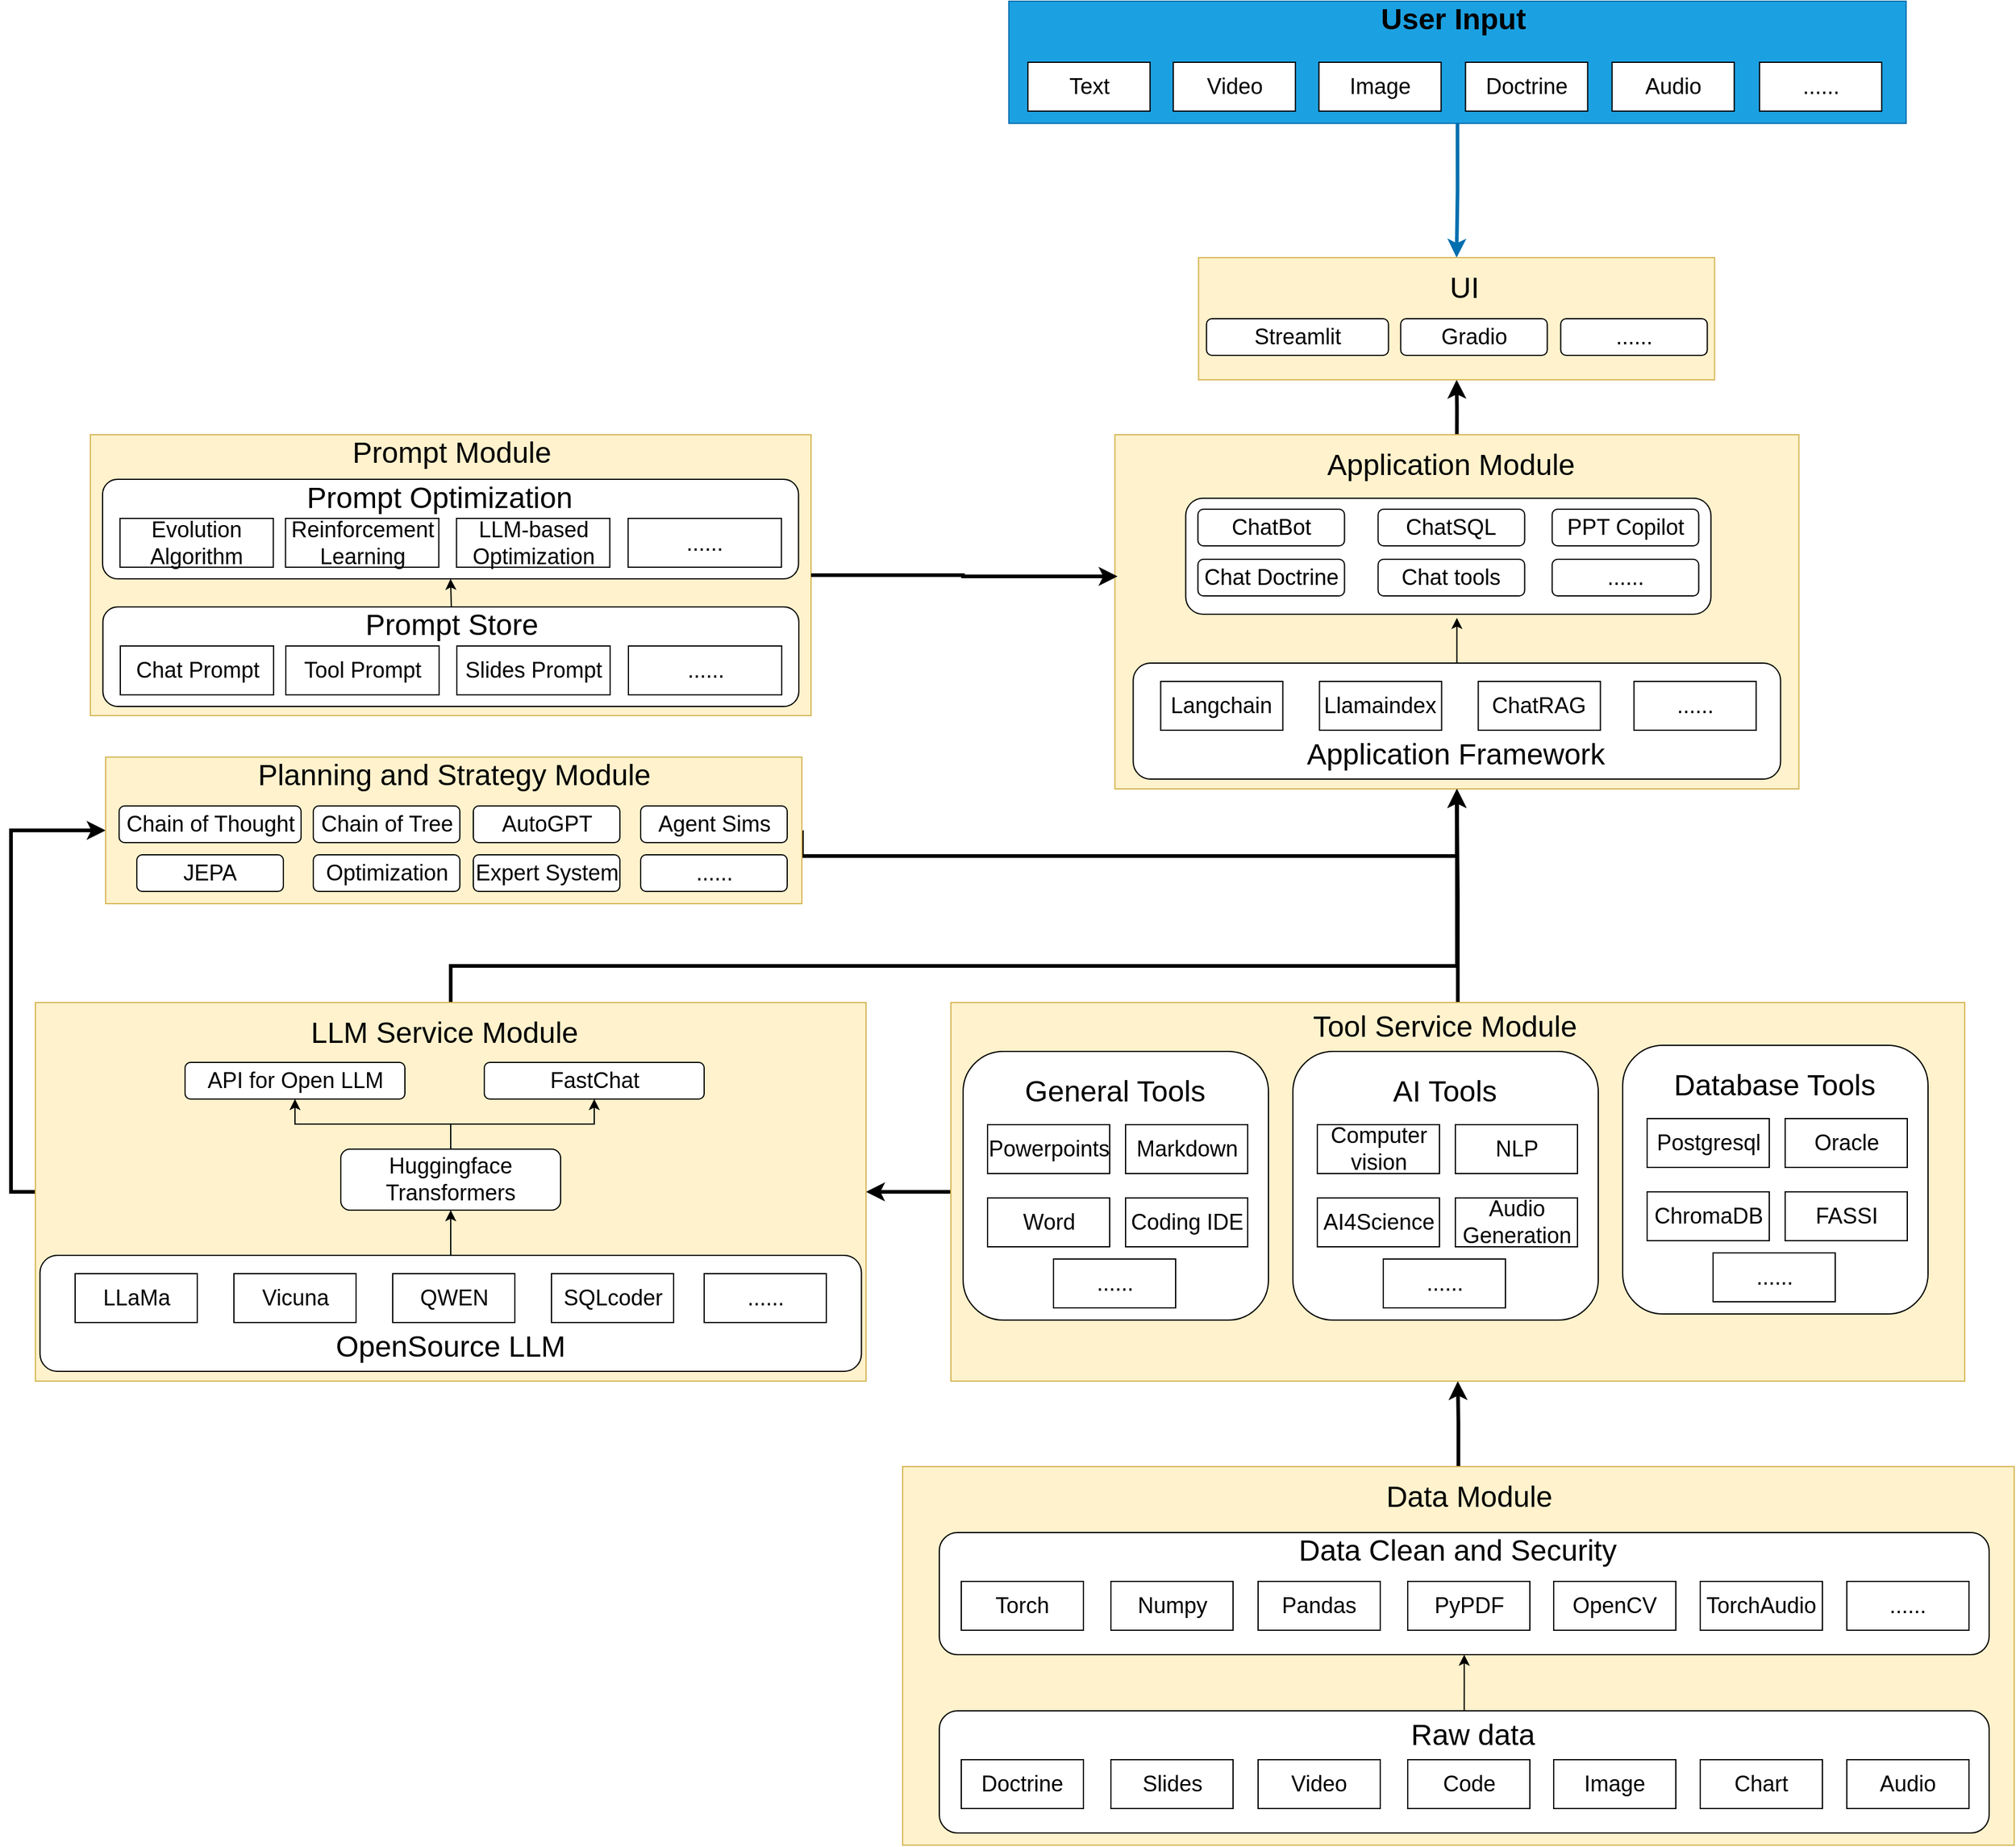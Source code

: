 <mxfile version="23.1.2" type="github">
  <diagram name="Page-1" id="74b105a0-9070-1c63-61bc-23e55f88626e">
    <mxGraphModel dx="1744" dy="2275" grid="1" gridSize="10" guides="1" tooltips="1" connect="1" arrows="1" fold="1" page="1" pageScale="1.5" pageWidth="1169" pageHeight="826" background="none" math="0" shadow="0">
      <root>
        <mxCell id="0" style=";html=1;" />
        <mxCell id="1" style=";html=1;" parent="0" />
        <mxCell id="dG5a5I4tYh5ZI3J57kfK-214" style="edgeStyle=orthogonalEdgeStyle;rounded=0;orthogonalLoop=1;jettySize=auto;html=1;exitX=0.5;exitY=1;exitDx=0;exitDy=0;entryX=0.5;entryY=0;entryDx=0;entryDy=0;strokeWidth=3;fillColor=#1ba1e2;strokeColor=#006EAF;" edge="1" parent="1" source="dG5a5I4tYh5ZI3J57kfK-210" target="dG5a5I4tYh5ZI3J57kfK-142">
          <mxGeometry relative="1" as="geometry" />
        </mxCell>
        <mxCell id="dG5a5I4tYh5ZI3J57kfK-210" value="" style="rounded=0;whiteSpace=wrap;html=1;fillColor=#1ba1e2;strokeColor=#006EAF;fontColor=#ffffff;" vertex="1" parent="1">
          <mxGeometry x="1286.94" y="-80" width="734.62" height="100" as="geometry" />
        </mxCell>
        <mxCell id="dG5a5I4tYh5ZI3J57kfK-162" value="" style="rounded=0;whiteSpace=wrap;html=1;fillColor=#fff2cc;strokeColor=#d6b656;" vertex="1" parent="1">
          <mxGeometry x="535.0" y="275" width="590" height="230" as="geometry" />
        </mxCell>
        <mxCell id="dG5a5I4tYh5ZI3J57kfK-176" value="" style="rounded=1;whiteSpace=wrap;html=1;" vertex="1" parent="1">
          <mxGeometry x="545.25" y="416" width="569.75" height="81.5" as="geometry" />
        </mxCell>
        <mxCell id="dG5a5I4tYh5ZI3J57kfK-103" style="edgeStyle=orthogonalEdgeStyle;rounded=0;orthogonalLoop=1;jettySize=auto;html=1;exitX=0.5;exitY=0;exitDx=0;exitDy=0;strokeWidth=3;" edge="1" parent="1" source="dG5a5I4tYh5ZI3J57kfK-68" target="dG5a5I4tYh5ZI3J57kfK-27">
          <mxGeometry relative="1" as="geometry" />
        </mxCell>
        <mxCell id="dG5a5I4tYh5ZI3J57kfK-68" value="" style="rounded=0;whiteSpace=wrap;html=1;fillColor=#fff2cc;strokeColor=#d6b656;" vertex="1" parent="1">
          <mxGeometry x="1200" y="1120" width="910" height="310" as="geometry" />
        </mxCell>
        <mxCell id="dG5a5I4tYh5ZI3J57kfK-102" style="edgeStyle=orthogonalEdgeStyle;rounded=0;orthogonalLoop=1;jettySize=auto;html=1;exitX=0.5;exitY=0;exitDx=0;exitDy=0;" edge="1" parent="1" source="dG5a5I4tYh5ZI3J57kfK-91" target="dG5a5I4tYh5ZI3J57kfK-93">
          <mxGeometry relative="1" as="geometry" />
        </mxCell>
        <mxCell id="dG5a5I4tYh5ZI3J57kfK-91" value="" style="rounded=1;whiteSpace=wrap;html=1;" vertex="1" parent="1">
          <mxGeometry x="1230" y="1320" width="859.5" height="100" as="geometry" />
        </mxCell>
        <mxCell id="dG5a5I4tYh5ZI3J57kfK-185" style="edgeStyle=orthogonalEdgeStyle;rounded=0;orthogonalLoop=1;jettySize=auto;html=1;exitX=0;exitY=0.5;exitDx=0;exitDy=0;entryX=1;entryY=0.5;entryDx=0;entryDy=0;strokeWidth=3;" edge="1" parent="1" source="dG5a5I4tYh5ZI3J57kfK-27" target="Xt9qdjApfpHrLMpdPrOk-26">
          <mxGeometry relative="1" as="geometry" />
        </mxCell>
        <mxCell id="dG5a5I4tYh5ZI3J57kfK-188" style="edgeStyle=orthogonalEdgeStyle;rounded=0;orthogonalLoop=1;jettySize=auto;html=1;exitX=0.5;exitY=0;exitDx=0;exitDy=0;entryX=0.5;entryY=1;entryDx=0;entryDy=0;strokeWidth=3;" edge="1" parent="1" source="dG5a5I4tYh5ZI3J57kfK-27" target="dG5a5I4tYh5ZI3J57kfK-1">
          <mxGeometry relative="1" as="geometry">
            <mxPoint x="828.621" y="590" as="targetPoint" />
          </mxGeometry>
        </mxCell>
        <mxCell id="dG5a5I4tYh5ZI3J57kfK-27" value="" style="rounded=0;whiteSpace=wrap;html=1;fillColor=#fff2cc;strokeColor=#d6b656;" vertex="1" parent="1">
          <mxGeometry x="1239.5" y="740" width="830" height="310" as="geometry" />
        </mxCell>
        <mxCell id="dG5a5I4tYh5ZI3J57kfK-51" value="" style="rounded=1;whiteSpace=wrap;html=1;" vertex="1" parent="1">
          <mxGeometry x="1249.5" y="780" width="250" height="220" as="geometry" />
        </mxCell>
        <mxCell id="dG5a5I4tYh5ZI3J57kfK-194" style="edgeStyle=orthogonalEdgeStyle;rounded=0;orthogonalLoop=1;jettySize=auto;html=1;exitX=0.5;exitY=0;exitDx=0;exitDy=0;strokeWidth=3;" edge="1" parent="1" source="dG5a5I4tYh5ZI3J57kfK-1" target="dG5a5I4tYh5ZI3J57kfK-142">
          <mxGeometry relative="1" as="geometry" />
        </mxCell>
        <mxCell id="dG5a5I4tYh5ZI3J57kfK-1" value="" style="rounded=0;whiteSpace=wrap;html=1;fillColor=#fff2cc;strokeColor=#d6b656;" vertex="1" parent="1">
          <mxGeometry x="1373.75" y="275" width="560" height="290" as="geometry" />
        </mxCell>
        <mxCell id="dG5a5I4tYh5ZI3J57kfK-22" value="" style="rounded=1;whiteSpace=wrap;html=1;" vertex="1" parent="1">
          <mxGeometry x="1431.75" y="327" width="430" height="95" as="geometry" />
        </mxCell>
        <mxCell id="dG5a5I4tYh5ZI3J57kfK-187" style="edgeStyle=orthogonalEdgeStyle;rounded=0;orthogonalLoop=1;jettySize=auto;html=1;exitX=0.5;exitY=0;exitDx=0;exitDy=0;entryX=0.5;entryY=1;entryDx=0;entryDy=0;strokeWidth=3;" edge="1" parent="1" source="Xt9qdjApfpHrLMpdPrOk-26" target="dG5a5I4tYh5ZI3J57kfK-1">
          <mxGeometry relative="1" as="geometry">
            <Array as="points">
              <mxPoint x="830" y="710" />
              <mxPoint x="1654" y="710" />
            </Array>
          </mxGeometry>
        </mxCell>
        <mxCell id="dG5a5I4tYh5ZI3J57kfK-192" style="edgeStyle=orthogonalEdgeStyle;rounded=0;orthogonalLoop=1;jettySize=auto;html=1;exitX=0;exitY=0.5;exitDx=0;exitDy=0;entryX=0;entryY=0.5;entryDx=0;entryDy=0;strokeWidth=3;" edge="1" parent="1" source="Xt9qdjApfpHrLMpdPrOk-26" target="dG5a5I4tYh5ZI3J57kfK-121">
          <mxGeometry relative="1" as="geometry" />
        </mxCell>
        <mxCell id="Xt9qdjApfpHrLMpdPrOk-26" value="" style="rounded=0;whiteSpace=wrap;html=1;fillColor=#fff2cc;strokeColor=#d6b656;" parent="1" vertex="1">
          <mxGeometry x="490" y="740" width="680" height="310" as="geometry" />
        </mxCell>
        <mxCell id="Xt9qdjApfpHrLMpdPrOk-20" value="" style="rounded=1;whiteSpace=wrap;html=1;" parent="1" vertex="1">
          <mxGeometry x="493.75" y="947" width="672.5" height="95" as="geometry" />
        </mxCell>
        <mxCell id="Xt9qdjApfpHrLMpdPrOk-1" value="&lt;font style=&quot;font-size: 18px;&quot;&gt;API for Open LLM&lt;/font&gt;" style="rounded=1;whiteSpace=wrap;html=1;" parent="1" vertex="1">
          <mxGeometry x="612.5" y="789" width="180" height="30" as="geometry" />
        </mxCell>
        <mxCell id="Xt9qdjApfpHrLMpdPrOk-6" value="&lt;font style=&quot;font-size: 18px;&quot;&gt;FastChat&lt;/font&gt;" style="rounded=1;whiteSpace=wrap;html=1;" parent="1" vertex="1">
          <mxGeometry x="857.5" y="789" width="180" height="30" as="geometry" />
        </mxCell>
        <mxCell id="dG5a5I4tYh5ZI3J57kfK-23" style="edgeStyle=orthogonalEdgeStyle;rounded=0;orthogonalLoop=1;jettySize=auto;html=1;exitX=0.5;exitY=0;exitDx=0;exitDy=0;" edge="1" parent="1" source="Xt9qdjApfpHrLMpdPrOk-8" target="Xt9qdjApfpHrLMpdPrOk-1">
          <mxGeometry relative="1" as="geometry" />
        </mxCell>
        <mxCell id="dG5a5I4tYh5ZI3J57kfK-24" style="edgeStyle=orthogonalEdgeStyle;rounded=0;orthogonalLoop=1;jettySize=auto;html=1;exitX=0.5;exitY=0;exitDx=0;exitDy=0;" edge="1" parent="1" source="Xt9qdjApfpHrLMpdPrOk-8" target="Xt9qdjApfpHrLMpdPrOk-6">
          <mxGeometry relative="1" as="geometry" />
        </mxCell>
        <mxCell id="Xt9qdjApfpHrLMpdPrOk-8" value="&lt;span style=&quot;font-size: 18px;&quot;&gt;Huggingface&lt;br&gt;Transformers&lt;br&gt;&lt;/span&gt;" style="rounded=1;whiteSpace=wrap;html=1;" parent="1" vertex="1">
          <mxGeometry x="740" y="860" width="180" height="50" as="geometry" />
        </mxCell>
        <mxCell id="Xt9qdjApfpHrLMpdPrOk-9" value="&lt;font style=&quot;font-size: 18px;&quot;&gt;LLaMa&lt;/font&gt;" style="rounded=0;whiteSpace=wrap;html=1;" parent="1" vertex="1">
          <mxGeometry x="522.5" y="962" width="100" height="40" as="geometry" />
        </mxCell>
        <mxCell id="Xt9qdjApfpHrLMpdPrOk-10" value="&lt;font style=&quot;font-size: 18px;&quot;&gt;Vicuna&lt;/font&gt;" style="rounded=0;whiteSpace=wrap;html=1;" parent="1" vertex="1">
          <mxGeometry x="652.5" y="962" width="100" height="40" as="geometry" />
        </mxCell>
        <mxCell id="Xt9qdjApfpHrLMpdPrOk-11" value="&lt;font style=&quot;font-size: 18px;&quot;&gt;QWEN&lt;/font&gt;" style="rounded=0;whiteSpace=wrap;html=1;" parent="1" vertex="1">
          <mxGeometry x="782.5" y="962" width="100" height="40" as="geometry" />
        </mxCell>
        <mxCell id="Xt9qdjApfpHrLMpdPrOk-12" value="&lt;span style=&quot;font-size: 18px;&quot;&gt;SQLcoder&lt;/span&gt;" style="rounded=0;whiteSpace=wrap;html=1;" parent="1" vertex="1">
          <mxGeometry x="912.5" y="962" width="100" height="40" as="geometry" />
        </mxCell>
        <mxCell id="Xt9qdjApfpHrLMpdPrOk-13" value="&lt;span style=&quot;font-size: 18px;&quot;&gt;......&lt;/span&gt;" style="rounded=0;whiteSpace=wrap;html=1;" parent="1" vertex="1">
          <mxGeometry x="1037.5" y="962" width="100" height="40" as="geometry" />
        </mxCell>
        <mxCell id="Xt9qdjApfpHrLMpdPrOk-21" value="&lt;font style=&quot;font-size: 24px;&quot;&gt;OpenSource LLM&lt;/font&gt;" style="text;html=1;strokeColor=none;fillColor=none;align=center;verticalAlign=middle;whiteSpace=wrap;rounded=0;" parent="1" vertex="1">
          <mxGeometry x="710" y="1012" width="240" height="20" as="geometry" />
        </mxCell>
        <mxCell id="Xt9qdjApfpHrLMpdPrOk-22" value="" style="endArrow=classic;html=1;rounded=0;entryX=0.5;entryY=1;entryDx=0;entryDy=0;exitX=0.5;exitY=0;exitDx=0;exitDy=0;" parent="1" source="Xt9qdjApfpHrLMpdPrOk-20" target="Xt9qdjApfpHrLMpdPrOk-8" edge="1">
          <mxGeometry width="50" height="50" relative="1" as="geometry">
            <mxPoint x="860" y="750" as="sourcePoint" />
            <mxPoint x="910" y="700" as="targetPoint" />
          </mxGeometry>
        </mxCell>
        <mxCell id="Xt9qdjApfpHrLMpdPrOk-25" value="&lt;font style=&quot;font-size: 24px;&quot;&gt;LLM Service Module&lt;/font&gt;" style="text;html=1;strokeColor=none;fillColor=none;align=center;verticalAlign=middle;whiteSpace=wrap;rounded=0;" parent="1" vertex="1">
          <mxGeometry x="690" y="750" width="270" height="30" as="geometry" />
        </mxCell>
        <mxCell id="dG5a5I4tYh5ZI3J57kfK-2" value="" style="rounded=1;whiteSpace=wrap;html=1;" vertex="1" parent="1">
          <mxGeometry x="1388.75" y="462" width="530" height="95" as="geometry" />
        </mxCell>
        <mxCell id="dG5a5I4tYh5ZI3J57kfK-4" value="&lt;font style=&quot;font-size: 18px;&quot;&gt;ChatBot&lt;/font&gt;" style="rounded=1;whiteSpace=wrap;html=1;" vertex="1" parent="1">
          <mxGeometry x="1441.75" y="336" width="120" height="30" as="geometry" />
        </mxCell>
        <mxCell id="dG5a5I4tYh5ZI3J57kfK-6" value="&lt;font style=&quot;font-size: 18px;&quot;&gt;Langchain&lt;/font&gt;" style="rounded=0;whiteSpace=wrap;html=1;" vertex="1" parent="1">
          <mxGeometry x="1411.25" y="477" width="100" height="40" as="geometry" />
        </mxCell>
        <mxCell id="dG5a5I4tYh5ZI3J57kfK-7" value="&lt;font style=&quot;font-size: 18px;&quot;&gt;Llamaindex&lt;/font&gt;" style="rounded=0;whiteSpace=wrap;html=1;" vertex="1" parent="1">
          <mxGeometry x="1541.25" y="477" width="100" height="40" as="geometry" />
        </mxCell>
        <mxCell id="dG5a5I4tYh5ZI3J57kfK-8" value="&lt;span style=&quot;font-size: 18px;&quot;&gt;ChatRAG&lt;/span&gt;" style="rounded=0;whiteSpace=wrap;html=1;" vertex="1" parent="1">
          <mxGeometry x="1671.25" y="477" width="100" height="40" as="geometry" />
        </mxCell>
        <mxCell id="dG5a5I4tYh5ZI3J57kfK-10" value="&lt;span style=&quot;font-size: 18px;&quot;&gt;......&lt;/span&gt;" style="rounded=0;whiteSpace=wrap;html=1;" vertex="1" parent="1">
          <mxGeometry x="1798.75" y="477" width="100" height="40" as="geometry" />
        </mxCell>
        <mxCell id="dG5a5I4tYh5ZI3J57kfK-11" value="&lt;span style=&quot;font-size: 24px;&quot;&gt;Application Framework&lt;/span&gt;" style="text;html=1;strokeColor=none;fillColor=none;align=center;verticalAlign=middle;whiteSpace=wrap;rounded=0;" vertex="1" parent="1">
          <mxGeometry x="1517.75" y="527" width="270" height="20" as="geometry" />
        </mxCell>
        <mxCell id="dG5a5I4tYh5ZI3J57kfK-12" value="" style="endArrow=classic;html=1;rounded=0;entryX=0.5;entryY=1;entryDx=0;entryDy=0;exitX=0.5;exitY=0;exitDx=0;exitDy=0;" edge="1" parent="1" source="dG5a5I4tYh5ZI3J57kfK-2">
          <mxGeometry width="50" height="50" relative="1" as="geometry">
            <mxPoint x="1683.75" y="265" as="sourcePoint" />
            <mxPoint x="1653.75" y="425.0" as="targetPoint" />
          </mxGeometry>
        </mxCell>
        <mxCell id="dG5a5I4tYh5ZI3J57kfK-15" value="&lt;font style=&quot;font-size: 24px;&quot;&gt;Application Module&lt;/font&gt;" style="text;html=1;strokeColor=none;fillColor=none;align=center;verticalAlign=middle;whiteSpace=wrap;rounded=0;" vertex="1" parent="1">
          <mxGeometry x="1514.25" y="285" width="270" height="30" as="geometry" />
        </mxCell>
        <mxCell id="dG5a5I4tYh5ZI3J57kfK-17" value="&lt;font style=&quot;font-size: 18px;&quot;&gt;ChatSQL&lt;/font&gt;" style="rounded=1;whiteSpace=wrap;html=1;" vertex="1" parent="1">
          <mxGeometry x="1589.25" y="336" width="120" height="30" as="geometry" />
        </mxCell>
        <mxCell id="dG5a5I4tYh5ZI3J57kfK-18" value="&lt;font style=&quot;font-size: 18px;&quot;&gt;PPT Copilot&lt;/font&gt;" style="rounded=1;whiteSpace=wrap;html=1;" vertex="1" parent="1">
          <mxGeometry x="1731.75" y="336" width="120" height="30" as="geometry" />
        </mxCell>
        <mxCell id="dG5a5I4tYh5ZI3J57kfK-19" value="&lt;font style=&quot;font-size: 18px;&quot;&gt;Chat Doctrine&lt;/font&gt;" style="rounded=1;whiteSpace=wrap;html=1;" vertex="1" parent="1">
          <mxGeometry x="1441.75" y="377" width="120" height="30" as="geometry" />
        </mxCell>
        <mxCell id="dG5a5I4tYh5ZI3J57kfK-20" value="&lt;span style=&quot;font-size: 18px;&quot;&gt;Chat tools&lt;/span&gt;" style="rounded=1;whiteSpace=wrap;html=1;" vertex="1" parent="1">
          <mxGeometry x="1589.25" y="377" width="120" height="30" as="geometry" />
        </mxCell>
        <mxCell id="dG5a5I4tYh5ZI3J57kfK-21" value="&lt;span style=&quot;font-size: 18px;&quot;&gt;......&lt;/span&gt;" style="rounded=1;whiteSpace=wrap;html=1;" vertex="1" parent="1">
          <mxGeometry x="1731.75" y="377" width="120" height="30" as="geometry" />
        </mxCell>
        <mxCell id="dG5a5I4tYh5ZI3J57kfK-34" value="&lt;font style=&quot;font-size: 18px;&quot;&gt;Powerpoints&lt;/font&gt;" style="rounded=0;whiteSpace=wrap;html=1;" vertex="1" parent="1">
          <mxGeometry x="1269.5" y="840" width="100" height="40" as="geometry" />
        </mxCell>
        <mxCell id="dG5a5I4tYh5ZI3J57kfK-41" value="&lt;span style=&quot;font-size: 24px;&quot;&gt;Tool Service Module&lt;/span&gt;" style="text;html=1;strokeColor=none;fillColor=none;align=center;verticalAlign=middle;whiteSpace=wrap;rounded=0;" vertex="1" parent="1">
          <mxGeometry x="1508.5" y="745" width="270" height="30" as="geometry" />
        </mxCell>
        <mxCell id="dG5a5I4tYh5ZI3J57kfK-42" value="&lt;font style=&quot;font-size: 18px;&quot;&gt;Markdown&lt;/font&gt;" style="rounded=0;whiteSpace=wrap;html=1;" vertex="1" parent="1">
          <mxGeometry x="1382.5" y="840" width="100" height="40" as="geometry" />
        </mxCell>
        <mxCell id="dG5a5I4tYh5ZI3J57kfK-43" value="&lt;font style=&quot;font-size: 18px;&quot;&gt;Coding IDE&lt;/font&gt;" style="rounded=0;whiteSpace=wrap;html=1;" vertex="1" parent="1">
          <mxGeometry x="1382.5" y="900" width="100" height="40" as="geometry" />
        </mxCell>
        <mxCell id="dG5a5I4tYh5ZI3J57kfK-44" value="&lt;span style=&quot;font-size: 18px;&quot;&gt;Word&lt;/span&gt;" style="rounded=0;whiteSpace=wrap;html=1;" vertex="1" parent="1">
          <mxGeometry x="1269.5" y="900" width="100" height="40" as="geometry" />
        </mxCell>
        <mxCell id="dG5a5I4tYh5ZI3J57kfK-45" value="&lt;span style=&quot;font-size: 18px;&quot;&gt;......&lt;/span&gt;" style="rounded=0;whiteSpace=wrap;html=1;" vertex="1" parent="1">
          <mxGeometry x="1323.5" y="950" width="100" height="40" as="geometry" />
        </mxCell>
        <mxCell id="dG5a5I4tYh5ZI3J57kfK-53" value="&lt;font style=&quot;font-size: 24px;&quot;&gt;General Tools&lt;/font&gt;" style="text;html=1;strokeColor=none;fillColor=none;align=center;verticalAlign=middle;whiteSpace=wrap;rounded=0;" vertex="1" parent="1">
          <mxGeometry x="1280.5" y="798" width="186" height="30" as="geometry" />
        </mxCell>
        <mxCell id="dG5a5I4tYh5ZI3J57kfK-54" value="" style="rounded=1;whiteSpace=wrap;html=1;" vertex="1" parent="1">
          <mxGeometry x="1519.5" y="780" width="250" height="220" as="geometry" />
        </mxCell>
        <mxCell id="dG5a5I4tYh5ZI3J57kfK-55" value="&lt;span style=&quot;font-size: 18px;&quot;&gt;Computer vision&lt;/span&gt;" style="rounded=0;whiteSpace=wrap;html=1;" vertex="1" parent="1">
          <mxGeometry x="1539.5" y="840" width="100" height="40" as="geometry" />
        </mxCell>
        <mxCell id="dG5a5I4tYh5ZI3J57kfK-56" value="&lt;font style=&quot;font-size: 18px;&quot;&gt;NLP&lt;/font&gt;" style="rounded=0;whiteSpace=wrap;html=1;" vertex="1" parent="1">
          <mxGeometry x="1652.5" y="840" width="100" height="40" as="geometry" />
        </mxCell>
        <mxCell id="dG5a5I4tYh5ZI3J57kfK-57" value="&lt;font style=&quot;font-size: 18px;&quot;&gt;Audio Generation&lt;/font&gt;" style="rounded=0;whiteSpace=wrap;html=1;" vertex="1" parent="1">
          <mxGeometry x="1652.5" y="900" width="100" height="40" as="geometry" />
        </mxCell>
        <mxCell id="dG5a5I4tYh5ZI3J57kfK-58" value="&lt;span style=&quot;font-size: 18px;&quot;&gt;AI4Science&lt;/span&gt;" style="rounded=0;whiteSpace=wrap;html=1;" vertex="1" parent="1">
          <mxGeometry x="1539.5" y="900" width="100" height="40" as="geometry" />
        </mxCell>
        <mxCell id="dG5a5I4tYh5ZI3J57kfK-59" value="&lt;span style=&quot;font-size: 18px;&quot;&gt;......&lt;/span&gt;" style="rounded=0;whiteSpace=wrap;html=1;" vertex="1" parent="1">
          <mxGeometry x="1593.5" y="950" width="100" height="40" as="geometry" />
        </mxCell>
        <mxCell id="dG5a5I4tYh5ZI3J57kfK-60" value="&lt;font style=&quot;font-size: 24px;&quot;&gt;AI Tools&lt;/font&gt;" style="text;html=1;strokeColor=none;fillColor=none;align=center;verticalAlign=middle;whiteSpace=wrap;rounded=0;" vertex="1" parent="1">
          <mxGeometry x="1550.5" y="798" width="186" height="30" as="geometry" />
        </mxCell>
        <mxCell id="dG5a5I4tYh5ZI3J57kfK-61" value="" style="rounded=1;whiteSpace=wrap;html=1;" vertex="1" parent="1">
          <mxGeometry x="1789.5" y="775" width="250" height="220" as="geometry" />
        </mxCell>
        <mxCell id="dG5a5I4tYh5ZI3J57kfK-62" value="&lt;span style=&quot;font-size: 18px;&quot;&gt;Postgresql&lt;/span&gt;" style="rounded=0;whiteSpace=wrap;html=1;" vertex="1" parent="1">
          <mxGeometry x="1809.5" y="835" width="100" height="40" as="geometry" />
        </mxCell>
        <mxCell id="dG5a5I4tYh5ZI3J57kfK-63" value="&lt;span style=&quot;font-size: 18px;&quot;&gt;Oracle&lt;/span&gt;" style="rounded=0;whiteSpace=wrap;html=1;" vertex="1" parent="1">
          <mxGeometry x="1922.5" y="835" width="100" height="40" as="geometry" />
        </mxCell>
        <mxCell id="dG5a5I4tYh5ZI3J57kfK-64" value="&lt;span style=&quot;font-size: 18px;&quot;&gt;FASSI&lt;/span&gt;" style="rounded=0;whiteSpace=wrap;html=1;" vertex="1" parent="1">
          <mxGeometry x="1922.5" y="895" width="100" height="40" as="geometry" />
        </mxCell>
        <mxCell id="dG5a5I4tYh5ZI3J57kfK-65" value="&lt;span style=&quot;font-size: 18px;&quot;&gt;ChromaDB&lt;/span&gt;" style="rounded=0;whiteSpace=wrap;html=1;" vertex="1" parent="1">
          <mxGeometry x="1809.5" y="895" width="100" height="40" as="geometry" />
        </mxCell>
        <mxCell id="dG5a5I4tYh5ZI3J57kfK-66" value="&lt;span style=&quot;font-size: 18px;&quot;&gt;......&lt;/span&gt;" style="rounded=0;whiteSpace=wrap;html=1;" vertex="1" parent="1">
          <mxGeometry x="1863.5" y="945" width="100" height="40" as="geometry" />
        </mxCell>
        <mxCell id="dG5a5I4tYh5ZI3J57kfK-67" value="&lt;font style=&quot;font-size: 24px;&quot;&gt;Database Tools&lt;/font&gt;" style="text;html=1;strokeColor=none;fillColor=none;align=center;verticalAlign=middle;whiteSpace=wrap;rounded=0;" vertex="1" parent="1">
          <mxGeometry x="1820.5" y="793" width="186" height="30" as="geometry" />
        </mxCell>
        <mxCell id="dG5a5I4tYh5ZI3J57kfK-78" value="&lt;font style=&quot;font-size: 24px;&quot;&gt;Data Module&lt;/font&gt;" style="text;html=1;strokeColor=none;fillColor=none;align=center;verticalAlign=middle;whiteSpace=wrap;rounded=0;" vertex="1" parent="1">
          <mxGeometry x="1528.5" y="1130" width="270" height="30" as="geometry" />
        </mxCell>
        <mxCell id="dG5a5I4tYh5ZI3J57kfK-84" value="&lt;span style=&quot;font-size: 18px;&quot;&gt;Doctrine&lt;/span&gt;" style="rounded=0;whiteSpace=wrap;html=1;" vertex="1" parent="1">
          <mxGeometry x="1248" y="1360" width="100" height="40" as="geometry" />
        </mxCell>
        <mxCell id="dG5a5I4tYh5ZI3J57kfK-85" value="&lt;span style=&quot;font-size: 18px;&quot;&gt;Slides&lt;/span&gt;" style="rounded=0;whiteSpace=wrap;html=1;" vertex="1" parent="1">
          <mxGeometry x="1370.5" y="1360" width="100" height="40" as="geometry" />
        </mxCell>
        <mxCell id="dG5a5I4tYh5ZI3J57kfK-86" value="&lt;span style=&quot;font-size: 18px;&quot;&gt;Video&lt;/span&gt;" style="rounded=0;whiteSpace=wrap;html=1;" vertex="1" parent="1">
          <mxGeometry x="1491" y="1360" width="100" height="40" as="geometry" />
        </mxCell>
        <mxCell id="dG5a5I4tYh5ZI3J57kfK-87" value="&lt;span style=&quot;font-size: 18px;&quot;&gt;Code&lt;/span&gt;" style="rounded=0;whiteSpace=wrap;html=1;" vertex="1" parent="1">
          <mxGeometry x="1613.5" y="1360" width="100" height="40" as="geometry" />
        </mxCell>
        <mxCell id="dG5a5I4tYh5ZI3J57kfK-88" value="&lt;span style=&quot;font-size: 18px;&quot;&gt;Image&lt;/span&gt;" style="rounded=0;whiteSpace=wrap;html=1;" vertex="1" parent="1">
          <mxGeometry x="1733" y="1360" width="100" height="40" as="geometry" />
        </mxCell>
        <mxCell id="dG5a5I4tYh5ZI3J57kfK-89" value="&lt;span style=&quot;font-size: 18px;&quot;&gt;Chart&lt;/span&gt;" style="rounded=0;whiteSpace=wrap;html=1;" vertex="1" parent="1">
          <mxGeometry x="1853" y="1360" width="100" height="40" as="geometry" />
        </mxCell>
        <mxCell id="dG5a5I4tYh5ZI3J57kfK-90" value="&lt;span style=&quot;font-size: 18px;&quot;&gt;Audio&lt;/span&gt;" style="rounded=0;whiteSpace=wrap;html=1;" vertex="1" parent="1">
          <mxGeometry x="1973" y="1360" width="100" height="40" as="geometry" />
        </mxCell>
        <mxCell id="dG5a5I4tYh5ZI3J57kfK-92" value="&lt;font style=&quot;font-size: 24px;&quot;&gt;Raw data&lt;/font&gt;" style="text;html=1;strokeColor=none;fillColor=none;align=center;verticalAlign=middle;whiteSpace=wrap;rounded=0;" vertex="1" parent="1">
          <mxGeometry x="1603.5" y="1325" width="126" height="30" as="geometry" />
        </mxCell>
        <mxCell id="dG5a5I4tYh5ZI3J57kfK-93" value="" style="rounded=1;whiteSpace=wrap;html=1;" vertex="1" parent="1">
          <mxGeometry x="1230" y="1174" width="859.5" height="100" as="geometry" />
        </mxCell>
        <mxCell id="dG5a5I4tYh5ZI3J57kfK-94" value="&lt;span style=&quot;font-size: 18px;&quot;&gt;Torch&lt;/span&gt;" style="rounded=0;whiteSpace=wrap;html=1;" vertex="1" parent="1">
          <mxGeometry x="1248" y="1214" width="100" height="40" as="geometry" />
        </mxCell>
        <mxCell id="dG5a5I4tYh5ZI3J57kfK-95" value="&lt;span style=&quot;font-size: 18px;&quot;&gt;Numpy&lt;/span&gt;" style="rounded=0;whiteSpace=wrap;html=1;" vertex="1" parent="1">
          <mxGeometry x="1370.5" y="1214" width="100" height="40" as="geometry" />
        </mxCell>
        <mxCell id="dG5a5I4tYh5ZI3J57kfK-96" value="&lt;span style=&quot;font-size: 18px;&quot;&gt;Pandas&lt;/span&gt;" style="rounded=0;whiteSpace=wrap;html=1;" vertex="1" parent="1">
          <mxGeometry x="1491" y="1214" width="100" height="40" as="geometry" />
        </mxCell>
        <mxCell id="dG5a5I4tYh5ZI3J57kfK-97" value="&lt;span style=&quot;font-size: 18px;&quot;&gt;PyPDF&lt;/span&gt;" style="rounded=0;whiteSpace=wrap;html=1;" vertex="1" parent="1">
          <mxGeometry x="1613.5" y="1214" width="100" height="40" as="geometry" />
        </mxCell>
        <mxCell id="dG5a5I4tYh5ZI3J57kfK-98" value="&lt;span style=&quot;font-size: 18px;&quot;&gt;OpenCV&lt;/span&gt;" style="rounded=0;whiteSpace=wrap;html=1;" vertex="1" parent="1">
          <mxGeometry x="1733" y="1214" width="100" height="40" as="geometry" />
        </mxCell>
        <mxCell id="dG5a5I4tYh5ZI3J57kfK-99" value="&lt;span style=&quot;font-size: 18px;&quot;&gt;TorchAudio&lt;/span&gt;" style="rounded=0;whiteSpace=wrap;html=1;" vertex="1" parent="1">
          <mxGeometry x="1853" y="1214" width="100" height="40" as="geometry" />
        </mxCell>
        <mxCell id="dG5a5I4tYh5ZI3J57kfK-100" value="&lt;span style=&quot;font-size: 18px;&quot;&gt;......&lt;/span&gt;" style="rounded=0;whiteSpace=wrap;html=1;" vertex="1" parent="1">
          <mxGeometry x="1973" y="1214" width="100" height="40" as="geometry" />
        </mxCell>
        <mxCell id="dG5a5I4tYh5ZI3J57kfK-101" value="&lt;font style=&quot;font-size: 24px;&quot;&gt;Data Clean and Security&lt;/font&gt;" style="text;html=1;strokeColor=none;fillColor=none;align=center;verticalAlign=middle;whiteSpace=wrap;rounded=0;" vertex="1" parent="1">
          <mxGeometry x="1521" y="1174" width="266.5" height="30" as="geometry" />
        </mxCell>
        <mxCell id="dG5a5I4tYh5ZI3J57kfK-191" style="edgeStyle=orthogonalEdgeStyle;rounded=0;orthogonalLoop=1;jettySize=auto;html=1;exitX=1;exitY=0.5;exitDx=0;exitDy=0;entryX=0.5;entryY=1;entryDx=0;entryDy=0;strokeWidth=3;" edge="1" parent="1" source="dG5a5I4tYh5ZI3J57kfK-121" target="dG5a5I4tYh5ZI3J57kfK-1">
          <mxGeometry relative="1" as="geometry">
            <mxPoint x="1370" y="551" as="targetPoint" />
            <Array as="points">
              <mxPoint x="1118" y="620" />
              <mxPoint x="1654" y="620" />
            </Array>
          </mxGeometry>
        </mxCell>
        <mxCell id="dG5a5I4tYh5ZI3J57kfK-121" value="" style="rounded=0;whiteSpace=wrap;html=1;fillColor=#fff2cc;strokeColor=#d6b656;" vertex="1" parent="1">
          <mxGeometry x="547.5" y="539" width="570" height="120" as="geometry" />
        </mxCell>
        <mxCell id="dG5a5I4tYh5ZI3J57kfK-124" value="&lt;span style=&quot;font-size: 18px;&quot;&gt;Chain of Thought&lt;/span&gt;" style="rounded=1;whiteSpace=wrap;html=1;" vertex="1" parent="1">
          <mxGeometry x="558.5" y="579" width="149" height="30" as="geometry" />
        </mxCell>
        <mxCell id="dG5a5I4tYh5ZI3J57kfK-131" value="&lt;font style=&quot;font-size: 24px;&quot;&gt;Planning and Strategy Module&lt;/font&gt;" style="text;html=1;strokeColor=none;fillColor=none;align=center;verticalAlign=middle;whiteSpace=wrap;rounded=0;" vertex="1" parent="1">
          <mxGeometry x="648" y="539" width="369.5" height="30" as="geometry" />
        </mxCell>
        <mxCell id="dG5a5I4tYh5ZI3J57kfK-132" value="&lt;font style=&quot;font-size: 18px;&quot;&gt;Chain of Tree&lt;/font&gt;" style="rounded=1;whiteSpace=wrap;html=1;" vertex="1" parent="1">
          <mxGeometry x="717.5" y="579" width="120" height="30" as="geometry" />
        </mxCell>
        <mxCell id="dG5a5I4tYh5ZI3J57kfK-133" value="&lt;font style=&quot;font-size: 18px;&quot;&gt;AutoGPT&lt;/font&gt;" style="rounded=1;whiteSpace=wrap;html=1;" vertex="1" parent="1">
          <mxGeometry x="848.5" y="579" width="120" height="30" as="geometry" />
        </mxCell>
        <mxCell id="dG5a5I4tYh5ZI3J57kfK-134" value="&lt;font style=&quot;font-size: 18px;&quot;&gt;Agent Sims&lt;/font&gt;" style="rounded=1;whiteSpace=wrap;html=1;" vertex="1" parent="1">
          <mxGeometry x="985.5" y="579" width="120" height="30" as="geometry" />
        </mxCell>
        <mxCell id="dG5a5I4tYh5ZI3J57kfK-136" value="&lt;span style=&quot;font-size: 18px;&quot;&gt;Optimization&lt;/span&gt;" style="rounded=1;whiteSpace=wrap;html=1;" vertex="1" parent="1">
          <mxGeometry x="717.5" y="619" width="120" height="30" as="geometry" />
        </mxCell>
        <mxCell id="dG5a5I4tYh5ZI3J57kfK-138" value="&lt;span style=&quot;font-size: 18px;&quot;&gt;JEPA&lt;/span&gt;" style="rounded=1;whiteSpace=wrap;html=1;" vertex="1" parent="1">
          <mxGeometry x="573" y="619" width="120" height="30" as="geometry" />
        </mxCell>
        <mxCell id="dG5a5I4tYh5ZI3J57kfK-139" value="&lt;span style=&quot;font-size: 18px;&quot;&gt;Expert System&lt;/span&gt;" style="rounded=1;whiteSpace=wrap;html=1;" vertex="1" parent="1">
          <mxGeometry x="848.5" y="619" width="120" height="30" as="geometry" />
        </mxCell>
        <mxCell id="dG5a5I4tYh5ZI3J57kfK-140" value="&lt;span style=&quot;font-size: 18px;&quot;&gt;......&lt;/span&gt;" style="rounded=1;whiteSpace=wrap;html=1;" vertex="1" parent="1">
          <mxGeometry x="985.5" y="619" width="120" height="30" as="geometry" />
        </mxCell>
        <mxCell id="dG5a5I4tYh5ZI3J57kfK-142" value="" style="rounded=0;whiteSpace=wrap;html=1;fillColor=#fff2cc;strokeColor=#d6b656;" vertex="1" parent="1">
          <mxGeometry x="1442.25" y="130" width="422.5" height="100" as="geometry" />
        </mxCell>
        <mxCell id="dG5a5I4tYh5ZI3J57kfK-152" value="&lt;font style=&quot;font-size: 24px;&quot;&gt;UI&lt;/font&gt;" style="text;html=1;strokeColor=none;fillColor=none;align=center;verticalAlign=middle;whiteSpace=wrap;rounded=0;" vertex="1" parent="1">
          <mxGeometry x="1524.75" y="140" width="270" height="30" as="geometry" />
        </mxCell>
        <mxCell id="dG5a5I4tYh5ZI3J57kfK-158" value="&lt;span style=&quot;font-size: 18px;&quot;&gt;Streamlit&lt;/span&gt;" style="rounded=1;whiteSpace=wrap;html=1;" vertex="1" parent="1">
          <mxGeometry x="1448.75" y="180" width="149" height="30" as="geometry" />
        </mxCell>
        <mxCell id="dG5a5I4tYh5ZI3J57kfK-159" value="&lt;font style=&quot;font-size: 18px;&quot;&gt;Gradio&lt;/font&gt;" style="rounded=1;whiteSpace=wrap;html=1;" vertex="1" parent="1">
          <mxGeometry x="1607.75" y="180" width="120" height="30" as="geometry" />
        </mxCell>
        <mxCell id="dG5a5I4tYh5ZI3J57kfK-160" value="&lt;font style=&quot;font-size: 18px;&quot;&gt;......&lt;/font&gt;" style="rounded=1;whiteSpace=wrap;html=1;" vertex="1" parent="1">
          <mxGeometry x="1738.75" y="180" width="120" height="30" as="geometry" />
        </mxCell>
        <mxCell id="dG5a5I4tYh5ZI3J57kfK-164" value="&lt;font style=&quot;font-size: 24px;&quot;&gt;Prompt Module&lt;/font&gt;" style="text;html=1;strokeColor=none;fillColor=none;align=center;verticalAlign=middle;whiteSpace=wrap;rounded=0;" vertex="1" parent="1">
          <mxGeometry x="645.75" y="275" width="369.5" height="30" as="geometry" />
        </mxCell>
        <mxCell id="dG5a5I4tYh5ZI3J57kfK-172" value="&lt;span style=&quot;font-size: 18px;&quot;&gt;Chat Prompt&lt;/span&gt;" style="rounded=0;whiteSpace=wrap;html=1;" vertex="1" parent="1">
          <mxGeometry x="559.5" y="448" width="125.5" height="40" as="geometry" />
        </mxCell>
        <mxCell id="dG5a5I4tYh5ZI3J57kfK-173" value="&lt;span style=&quot;font-size: 18px;&quot;&gt;Tool Prompt&lt;/span&gt;" style="rounded=0;whiteSpace=wrap;html=1;" vertex="1" parent="1">
          <mxGeometry x="695.0" y="448" width="125.5" height="40" as="geometry" />
        </mxCell>
        <mxCell id="dG5a5I4tYh5ZI3J57kfK-174" value="&lt;span style=&quot;font-size: 18px;&quot;&gt;Slides Prompt&lt;/span&gt;" style="rounded=0;whiteSpace=wrap;html=1;" vertex="1" parent="1">
          <mxGeometry x="835.0" y="448" width="125.5" height="40" as="geometry" />
        </mxCell>
        <mxCell id="dG5a5I4tYh5ZI3J57kfK-175" value="&lt;span style=&quot;font-size: 18px;&quot;&gt;......&lt;/span&gt;" style="rounded=0;whiteSpace=wrap;html=1;" vertex="1" parent="1">
          <mxGeometry x="975.5" y="448" width="125.5" height="40" as="geometry" />
        </mxCell>
        <mxCell id="dG5a5I4tYh5ZI3J57kfK-184" style="edgeStyle=orthogonalEdgeStyle;rounded=0;orthogonalLoop=1;jettySize=auto;html=1;exitX=0.5;exitY=0;exitDx=0;exitDy=0;entryX=0.5;entryY=1;entryDx=0;entryDy=0;" edge="1" parent="1" source="dG5a5I4tYh5ZI3J57kfK-177" target="dG5a5I4tYh5ZI3J57kfK-178">
          <mxGeometry relative="1" as="geometry" />
        </mxCell>
        <mxCell id="dG5a5I4tYh5ZI3J57kfK-177" value="&lt;font style=&quot;font-size: 24px;&quot;&gt;Prompt Store&lt;/font&gt;" style="text;html=1;strokeColor=none;fillColor=none;align=center;verticalAlign=middle;whiteSpace=wrap;rounded=0;" vertex="1" parent="1">
          <mxGeometry x="745.75" y="416" width="169.5" height="30" as="geometry" />
        </mxCell>
        <mxCell id="dG5a5I4tYh5ZI3J57kfK-178" value="" style="rounded=1;whiteSpace=wrap;html=1;" vertex="1" parent="1">
          <mxGeometry x="545.0" y="311.5" width="569.75" height="81.5" as="geometry" />
        </mxCell>
        <mxCell id="dG5a5I4tYh5ZI3J57kfK-179" value="&lt;span style=&quot;font-size: 18px;&quot;&gt;Evolution Algorithm&lt;/span&gt;" style="rounded=0;whiteSpace=wrap;html=1;" vertex="1" parent="1">
          <mxGeometry x="559.25" y="343.5" width="125.5" height="40" as="geometry" />
        </mxCell>
        <mxCell id="dG5a5I4tYh5ZI3J57kfK-180" value="&lt;span style=&quot;font-size: 18px;&quot;&gt;Reinforcement&lt;br&gt;Learning&lt;br&gt;&lt;/span&gt;" style="rounded=0;whiteSpace=wrap;html=1;" vertex="1" parent="1">
          <mxGeometry x="694.75" y="343.5" width="125.5" height="40" as="geometry" />
        </mxCell>
        <mxCell id="dG5a5I4tYh5ZI3J57kfK-181" value="&lt;span style=&quot;font-size: 18px;&quot;&gt;LLM-based&lt;br&gt;Optimization&lt;br&gt;&lt;/span&gt;" style="rounded=0;whiteSpace=wrap;html=1;" vertex="1" parent="1">
          <mxGeometry x="834.75" y="343.5" width="125.5" height="40" as="geometry" />
        </mxCell>
        <mxCell id="dG5a5I4tYh5ZI3J57kfK-182" value="&lt;span style=&quot;font-size: 18px;&quot;&gt;......&lt;/span&gt;" style="rounded=0;whiteSpace=wrap;html=1;" vertex="1" parent="1">
          <mxGeometry x="975.25" y="343.5" width="125.5" height="40" as="geometry" />
        </mxCell>
        <mxCell id="dG5a5I4tYh5ZI3J57kfK-183" value="&lt;font style=&quot;font-size: 24px;&quot;&gt;Prompt Optimization&lt;/font&gt;" style="text;html=1;strokeColor=none;fillColor=none;align=center;verticalAlign=middle;whiteSpace=wrap;rounded=0;" vertex="1" parent="1">
          <mxGeometry x="681.0" y="311.5" width="279.5" height="30" as="geometry" />
        </mxCell>
        <mxCell id="dG5a5I4tYh5ZI3J57kfK-193" style="edgeStyle=orthogonalEdgeStyle;rounded=0;orthogonalLoop=1;jettySize=auto;html=1;exitX=1;exitY=0.5;exitDx=0;exitDy=0;entryX=0.004;entryY=0.4;entryDx=0;entryDy=0;entryPerimeter=0;strokeWidth=3;" edge="1" parent="1" source="dG5a5I4tYh5ZI3J57kfK-162" target="dG5a5I4tYh5ZI3J57kfK-1">
          <mxGeometry relative="1" as="geometry" />
        </mxCell>
        <mxCell id="dG5a5I4tYh5ZI3J57kfK-202" value="&lt;span style=&quot;font-size: 18px;&quot;&gt;Text&lt;/span&gt;" style="rounded=0;whiteSpace=wrap;html=1;" vertex="1" parent="1">
          <mxGeometry x="1302.56" y="-30" width="100" height="40" as="geometry" />
        </mxCell>
        <mxCell id="dG5a5I4tYh5ZI3J57kfK-204" value="&lt;span style=&quot;font-size: 18px;&quot;&gt;Video&lt;/span&gt;" style="rounded=0;whiteSpace=wrap;html=1;" vertex="1" parent="1">
          <mxGeometry x="1421.56" y="-30" width="100" height="40" as="geometry" />
        </mxCell>
        <mxCell id="dG5a5I4tYh5ZI3J57kfK-206" value="&lt;span style=&quot;font-size: 18px;&quot;&gt;Image&lt;/span&gt;" style="rounded=0;whiteSpace=wrap;html=1;" vertex="1" parent="1">
          <mxGeometry x="1540.81" y="-30" width="100" height="40" as="geometry" />
        </mxCell>
        <mxCell id="dG5a5I4tYh5ZI3J57kfK-207" value="&lt;span style=&quot;font-size: 18px;&quot;&gt;Doctrine&lt;/span&gt;" style="rounded=0;whiteSpace=wrap;html=1;" vertex="1" parent="1">
          <mxGeometry x="1660.81" y="-30" width="100" height="40" as="geometry" />
        </mxCell>
        <mxCell id="dG5a5I4tYh5ZI3J57kfK-208" value="&lt;span style=&quot;font-size: 18px;&quot;&gt;Audio&lt;/span&gt;" style="rounded=0;whiteSpace=wrap;html=1;" vertex="1" parent="1">
          <mxGeometry x="1780.81" y="-30" width="100" height="40" as="geometry" />
        </mxCell>
        <mxCell id="dG5a5I4tYh5ZI3J57kfK-209" value="&lt;font style=&quot;font-size: 24px;&quot;&gt;&lt;b&gt;User Input&lt;/b&gt;&lt;/font&gt;" style="text;html=1;strokeColor=none;fillColor=none;align=center;verticalAlign=middle;whiteSpace=wrap;rounded=0;" vertex="1" parent="1">
          <mxGeometry x="1588.06" y="-80" width="126" height="30" as="geometry" />
        </mxCell>
        <mxCell id="dG5a5I4tYh5ZI3J57kfK-212" value="&lt;span style=&quot;font-size: 18px;&quot;&gt;......&lt;/span&gt;" style="rounded=0;whiteSpace=wrap;html=1;" vertex="1" parent="1">
          <mxGeometry x="1901.56" y="-30" width="100" height="40" as="geometry" />
        </mxCell>
      </root>
    </mxGraphModel>
  </diagram>
</mxfile>
